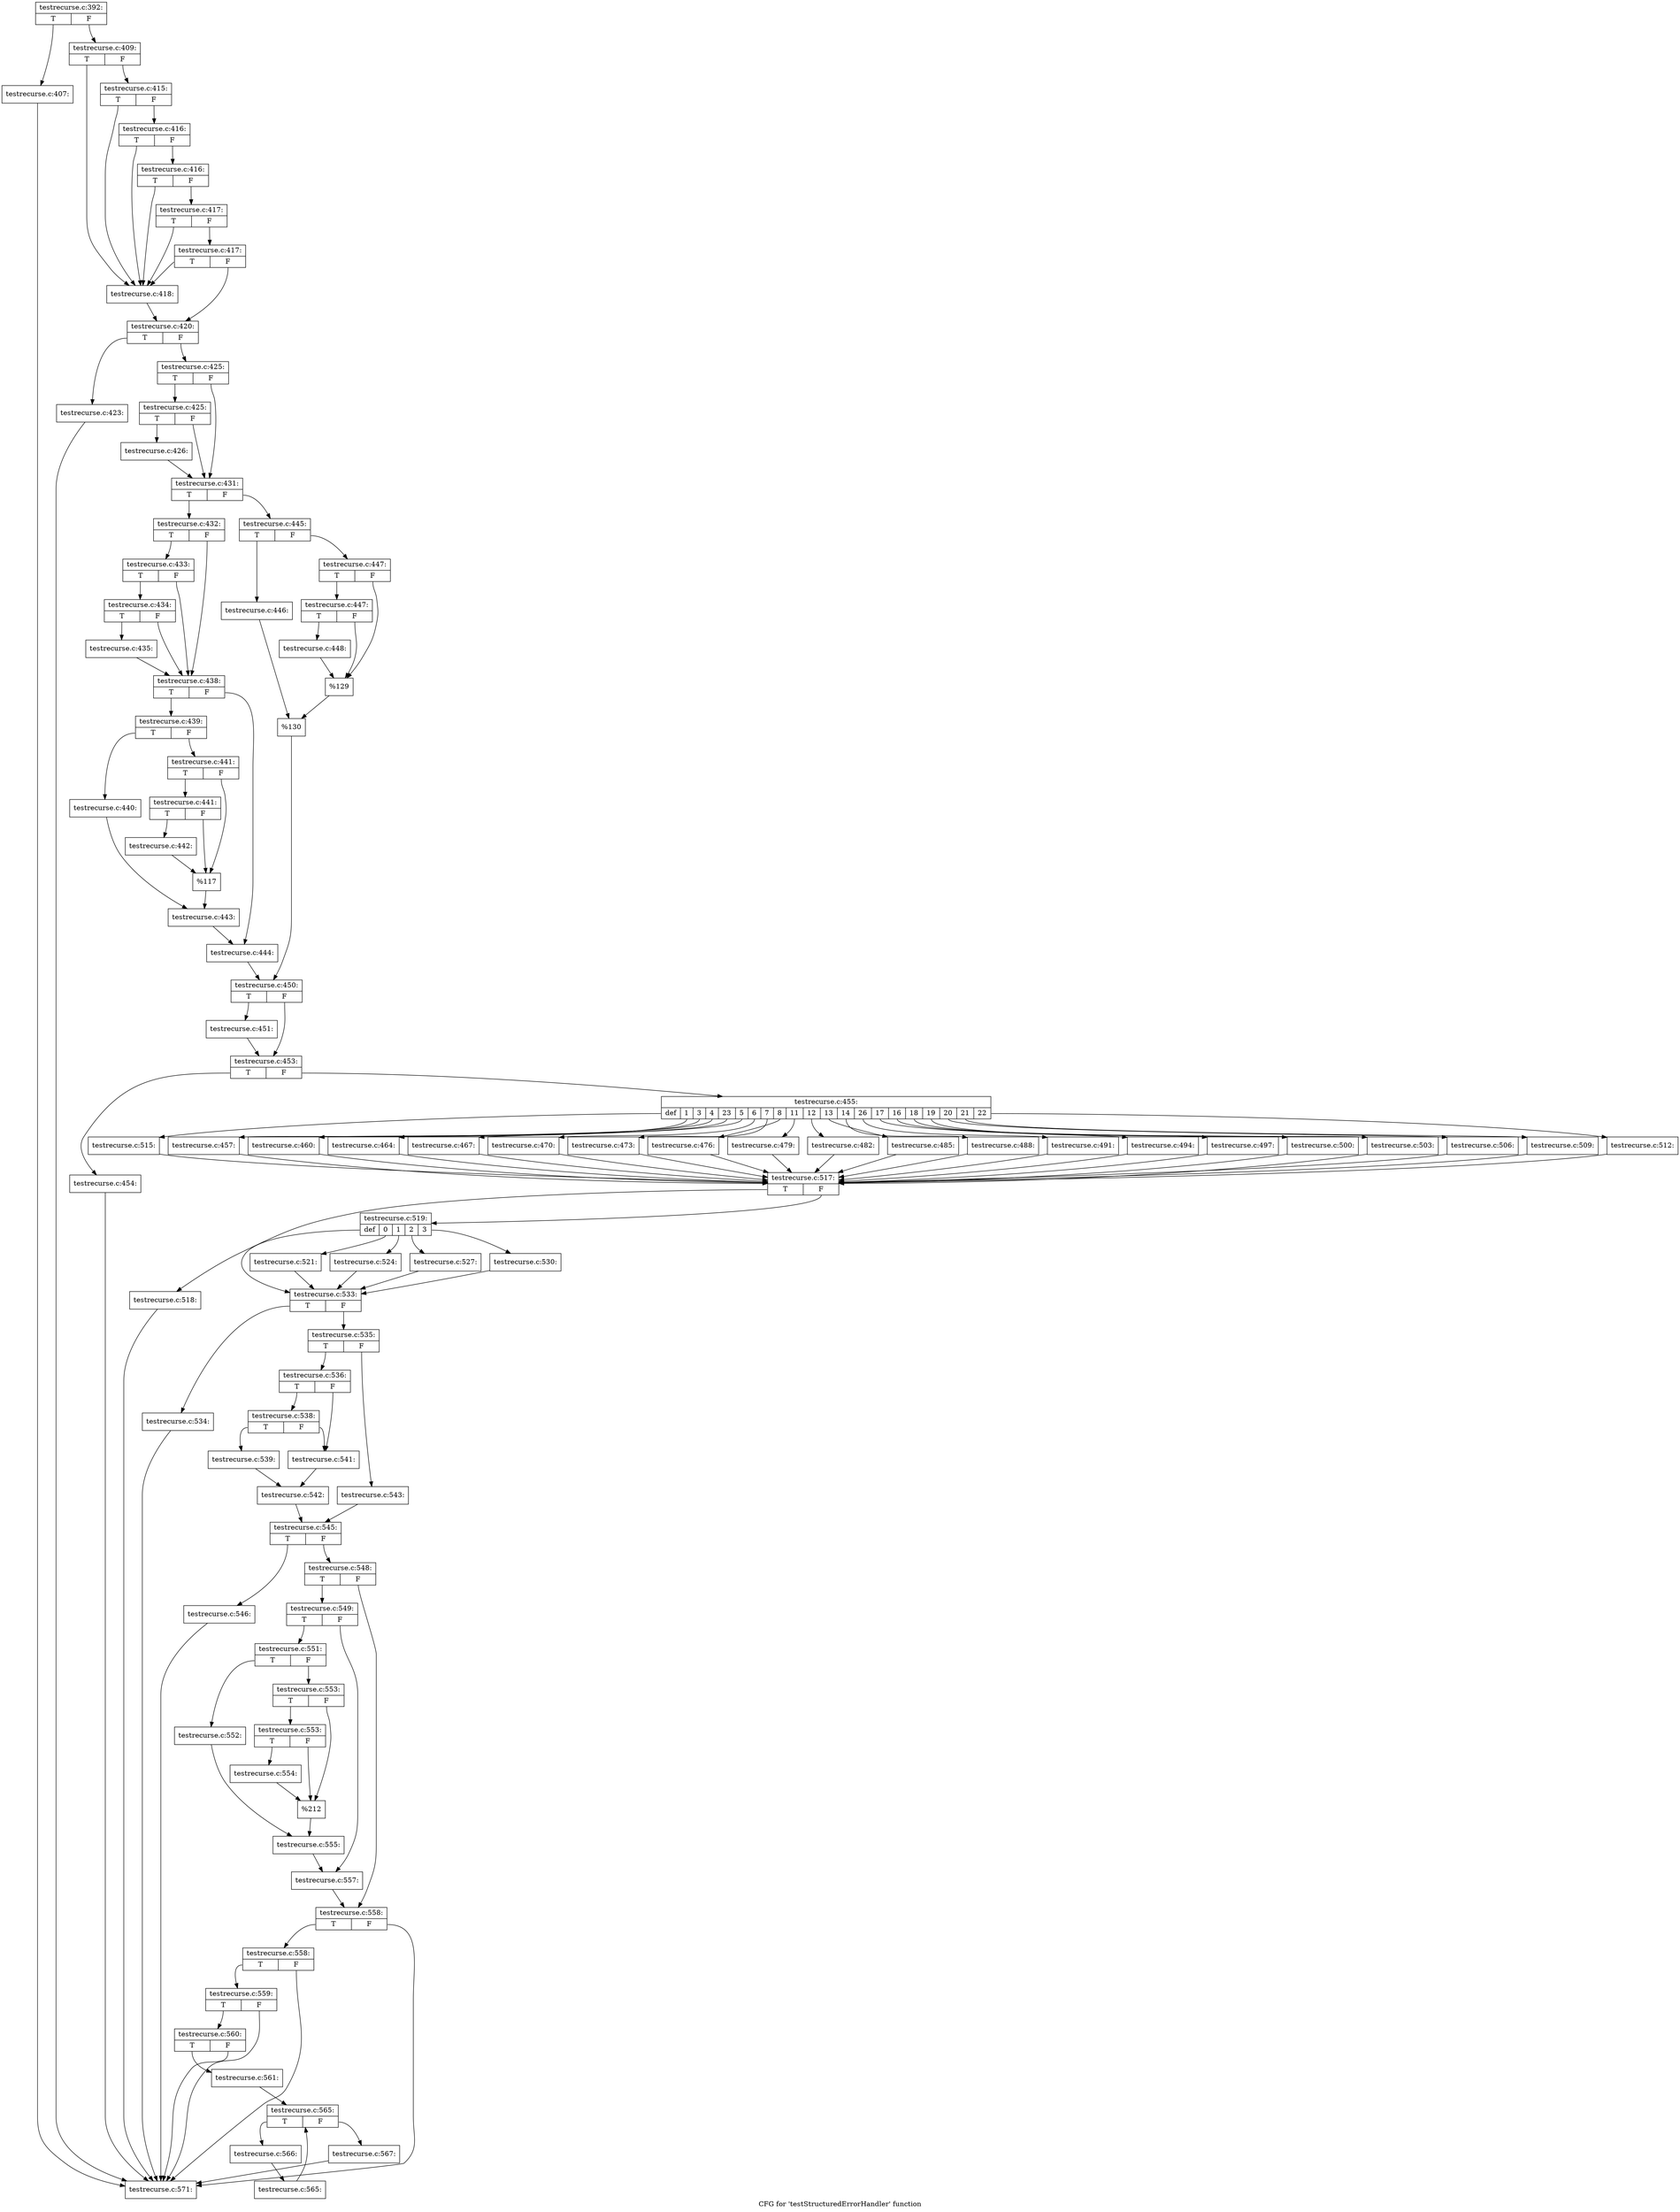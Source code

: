 digraph "CFG for 'testStructuredErrorHandler' function" {
	label="CFG for 'testStructuredErrorHandler' function";

	Node0x45e69c0 [shape=record,label="{testrecurse.c:392:|{<s0>T|<s1>F}}"];
	Node0x45e69c0:s0 -> Node0x45eed40;
	Node0x45e69c0:s1 -> Node0x45eed90;
	Node0x45eed40 [shape=record,label="{testrecurse.c:407:}"];
	Node0x45eed40 -> Node0x4621d80;
	Node0x45eed90 [shape=record,label="{testrecurse.c:409:|{<s0>T|<s1>F}}"];
	Node0x45eed90:s0 -> Node0x45f0310;
	Node0x45eed90:s1 -> Node0x45f05b0;
	Node0x45f05b0 [shape=record,label="{testrecurse.c:415:|{<s0>T|<s1>F}}"];
	Node0x45f05b0:s0 -> Node0x45f0310;
	Node0x45f05b0:s1 -> Node0x45f0530;
	Node0x45f0530 [shape=record,label="{testrecurse.c:416:|{<s0>T|<s1>F}}"];
	Node0x45f0530:s0 -> Node0x45f0310;
	Node0x45f0530:s1 -> Node0x45f04b0;
	Node0x45f04b0 [shape=record,label="{testrecurse.c:416:|{<s0>T|<s1>F}}"];
	Node0x45f04b0:s0 -> Node0x45f0310;
	Node0x45f04b0:s1 -> Node0x45f0430;
	Node0x45f0430 [shape=record,label="{testrecurse.c:417:|{<s0>T|<s1>F}}"];
	Node0x45f0430:s0 -> Node0x45f0310;
	Node0x45f0430:s1 -> Node0x45f03b0;
	Node0x45f03b0 [shape=record,label="{testrecurse.c:417:|{<s0>T|<s1>F}}"];
	Node0x45f03b0:s0 -> Node0x45f0310;
	Node0x45f03b0:s1 -> Node0x45f0360;
	Node0x45f0310 [shape=record,label="{testrecurse.c:418:}"];
	Node0x45f0310 -> Node0x45f0360;
	Node0x45f0360 [shape=record,label="{testrecurse.c:420:|{<s0>T|<s1>F}}"];
	Node0x45f0360:s0 -> Node0x45f2610;
	Node0x45f0360:s1 -> Node0x45f2660;
	Node0x45f2610 [shape=record,label="{testrecurse.c:423:}"];
	Node0x45f2610 -> Node0x4621d80;
	Node0x45f2660 [shape=record,label="{testrecurse.c:425:|{<s0>T|<s1>F}}"];
	Node0x45f2660:s0 -> Node0x46068f0;
	Node0x45f2660:s1 -> Node0x46068a0;
	Node0x46068f0 [shape=record,label="{testrecurse.c:425:|{<s0>T|<s1>F}}"];
	Node0x46068f0:s0 -> Node0x45c4dd0;
	Node0x46068f0:s1 -> Node0x46068a0;
	Node0x45c4dd0 [shape=record,label="{testrecurse.c:426:}"];
	Node0x45c4dd0 -> Node0x46068a0;
	Node0x46068a0 [shape=record,label="{testrecurse.c:431:|{<s0>T|<s1>F}}"];
	Node0x46068a0:s0 -> Node0x45e42a0;
	Node0x46068a0:s1 -> Node0x45e4340;
	Node0x45e42a0 [shape=record,label="{testrecurse.c:432:|{<s0>T|<s1>F}}"];
	Node0x45e42a0:s0 -> Node0x45e4b10;
	Node0x45e42a0:s1 -> Node0x45e4a40;
	Node0x45e4b10 [shape=record,label="{testrecurse.c:433:|{<s0>T|<s1>F}}"];
	Node0x45e4b10:s0 -> Node0x45e4a90;
	Node0x45e4b10:s1 -> Node0x45e4a40;
	Node0x45e4a90 [shape=record,label="{testrecurse.c:434:|{<s0>T|<s1>F}}"];
	Node0x45e4a90:s0 -> Node0x45e49f0;
	Node0x45e4a90:s1 -> Node0x45e4a40;
	Node0x45e49f0 [shape=record,label="{testrecurse.c:435:}"];
	Node0x45e49f0 -> Node0x45e4a40;
	Node0x45e4a40 [shape=record,label="{testrecurse.c:438:|{<s0>T|<s1>F}}"];
	Node0x45e4a40:s0 -> Node0x4608060;
	Node0x45e4a40:s1 -> Node0x46080b0;
	Node0x4608060 [shape=record,label="{testrecurse.c:439:|{<s0>T|<s1>F}}"];
	Node0x4608060:s0 -> Node0x46084e0;
	Node0x4608060:s1 -> Node0x4608580;
	Node0x46084e0 [shape=record,label="{testrecurse.c:440:}"];
	Node0x46084e0 -> Node0x4608530;
	Node0x4608580 [shape=record,label="{testrecurse.c:441:|{<s0>T|<s1>F}}"];
	Node0x4608580:s0 -> Node0x4612610;
	Node0x4608580:s1 -> Node0x4612080;
	Node0x4612610 [shape=record,label="{testrecurse.c:441:|{<s0>T|<s1>F}}"];
	Node0x4612610:s0 -> Node0x4611d50;
	Node0x4612610:s1 -> Node0x4612080;
	Node0x4611d50 [shape=record,label="{testrecurse.c:442:}"];
	Node0x4611d50 -> Node0x4612080;
	Node0x4612080 [shape=record,label="{%117}"];
	Node0x4612080 -> Node0x4608530;
	Node0x4608530 [shape=record,label="{testrecurse.c:443:}"];
	Node0x4608530 -> Node0x46080b0;
	Node0x46080b0 [shape=record,label="{testrecurse.c:444:}"];
	Node0x46080b0 -> Node0x45e42f0;
	Node0x45e4340 [shape=record,label="{testrecurse.c:445:|{<s0>T|<s1>F}}"];
	Node0x45e4340:s0 -> Node0x4598930;
	Node0x45e4340:s1 -> Node0x45989d0;
	Node0x4598930 [shape=record,label="{testrecurse.c:446:}"];
	Node0x4598930 -> Node0x4598980;
	Node0x45989d0 [shape=record,label="{testrecurse.c:447:|{<s0>T|<s1>F}}"];
	Node0x45989d0:s0 -> Node0x4613a20;
	Node0x45989d0:s1 -> Node0x46139d0;
	Node0x4613a20 [shape=record,label="{testrecurse.c:447:|{<s0>T|<s1>F}}"];
	Node0x4613a20:s0 -> Node0x4613980;
	Node0x4613a20:s1 -> Node0x46139d0;
	Node0x4613980 [shape=record,label="{testrecurse.c:448:}"];
	Node0x4613980 -> Node0x46139d0;
	Node0x46139d0 [shape=record,label="{%129}"];
	Node0x46139d0 -> Node0x4598980;
	Node0x4598980 [shape=record,label="{%130}"];
	Node0x4598980 -> Node0x45e42f0;
	Node0x45e42f0 [shape=record,label="{testrecurse.c:450:|{<s0>T|<s1>F}}"];
	Node0x45e42f0:s0 -> Node0x4614360;
	Node0x45e42f0:s1 -> Node0x46143b0;
	Node0x4614360 [shape=record,label="{testrecurse.c:451:}"];
	Node0x4614360 -> Node0x46143b0;
	Node0x46143b0 [shape=record,label="{testrecurse.c:453:|{<s0>T|<s1>F}}"];
	Node0x46143b0:s0 -> Node0x4614f80;
	Node0x46143b0:s1 -> Node0x4614fd0;
	Node0x4614f80 [shape=record,label="{testrecurse.c:454:}"];
	Node0x4614f80 -> Node0x4621d80;
	Node0x4614fd0 [shape=record,label="{testrecurse.c:455:|{<s0>def|<s1>1|<s2>3|<s3>4|<s4>23|<s5>5|<s6>6|<s7>7|<s8>8|<s9>11|<s10>12|<s11>13|<s12>14|<s13>26|<s14>17|<s15>16|<s16>18|<s17>19|<s18>20|<s19>21|<s20>22}}"];
	Node0x4614fd0:s0 -> Node0x46153f0;
	Node0x4614fd0:s1 -> Node0x4615730;
	Node0x4614fd0:s2 -> Node0x4615b10;
	Node0x4614fd0:s3 -> Node0x4615ef0;
	Node0x4614fd0:s4 -> Node0x4615ef0;
	Node0x4614fd0:s5 -> Node0x46162d0;
	Node0x4614fd0:s6 -> Node0x46166f0;
	Node0x4614fd0:s7 -> Node0x4616bb0;
	Node0x4614fd0:s8 -> Node0x4616f90;
	Node0x4614fd0:s9 -> Node0x4617340;
	Node0x4614fd0:s10 -> Node0x4617720;
	Node0x4614fd0:s11 -> Node0x4617b10;
	Node0x4614fd0:s12 -> Node0x46181e0;
	Node0x4614fd0:s13 -> Node0x4618600;
	Node0x4614fd0:s14 -> Node0x4618a20;
	Node0x4614fd0:s15 -> Node0x4618e40;
	Node0x4614fd0:s16 -> Node0x4619260;
	Node0x4614fd0:s17 -> Node0x4619680;
	Node0x4614fd0:s18 -> Node0x4619aa0;
	Node0x4614fd0:s19 -> Node0x4619ec0;
	Node0x4614fd0:s20 -> Node0x461a460;
	Node0x4615730 [shape=record,label="{testrecurse.c:457:}"];
	Node0x4615730 -> Node0x4615310;
	Node0x4615b10 [shape=record,label="{testrecurse.c:460:}"];
	Node0x4615b10 -> Node0x4615310;
	Node0x4615ef0 [shape=record,label="{testrecurse.c:464:}"];
	Node0x4615ef0 -> Node0x4615310;
	Node0x46162d0 [shape=record,label="{testrecurse.c:467:}"];
	Node0x46162d0 -> Node0x4615310;
	Node0x46166f0 [shape=record,label="{testrecurse.c:470:}"];
	Node0x46166f0 -> Node0x4615310;
	Node0x4616bb0 [shape=record,label="{testrecurse.c:473:}"];
	Node0x4616bb0 -> Node0x4615310;
	Node0x4616f90 [shape=record,label="{testrecurse.c:476:}"];
	Node0x4616f90 -> Node0x4615310;
	Node0x4617340 [shape=record,label="{testrecurse.c:479:}"];
	Node0x4617340 -> Node0x4615310;
	Node0x4617720 [shape=record,label="{testrecurse.c:482:}"];
	Node0x4617720 -> Node0x4615310;
	Node0x4617b10 [shape=record,label="{testrecurse.c:485:}"];
	Node0x4617b10 -> Node0x4615310;
	Node0x46181e0 [shape=record,label="{testrecurse.c:488:}"];
	Node0x46181e0 -> Node0x4615310;
	Node0x4618600 [shape=record,label="{testrecurse.c:491:}"];
	Node0x4618600 -> Node0x4615310;
	Node0x4618a20 [shape=record,label="{testrecurse.c:494:}"];
	Node0x4618a20 -> Node0x4615310;
	Node0x4618e40 [shape=record,label="{testrecurse.c:497:}"];
	Node0x4618e40 -> Node0x4615310;
	Node0x4619260 [shape=record,label="{testrecurse.c:500:}"];
	Node0x4619260 -> Node0x4615310;
	Node0x4619680 [shape=record,label="{testrecurse.c:503:}"];
	Node0x4619680 -> Node0x4615310;
	Node0x4619aa0 [shape=record,label="{testrecurse.c:506:}"];
	Node0x4619aa0 -> Node0x4615310;
	Node0x4619ec0 [shape=record,label="{testrecurse.c:509:}"];
	Node0x4619ec0 -> Node0x4615310;
	Node0x461a460 [shape=record,label="{testrecurse.c:512:}"];
	Node0x461a460 -> Node0x4615310;
	Node0x46153f0 [shape=record,label="{testrecurse.c:515:}"];
	Node0x46153f0 -> Node0x4615310;
	Node0x4615310 [shape=record,label="{testrecurse.c:517:|{<s0>T|<s1>F}}"];
	Node0x4615310:s0 -> Node0x461a970;
	Node0x4615310:s1 -> Node0x461a9c0;
	Node0x461a970 [shape=record,label="{testrecurse.c:518:}"];
	Node0x461a970 -> Node0x4621d80;
	Node0x461a9c0 [shape=record,label="{testrecurse.c:519:|{<s0>def|<s1>0|<s2>1|<s3>2|<s4>3}}"];
	Node0x461a9c0:s0 -> Node0x461ad00;
	Node0x461a9c0:s1 -> Node0x461b120;
	Node0x461a9c0:s2 -> Node0x461b4d0;
	Node0x461a9c0:s3 -> Node0x461b8b0;
	Node0x461a9c0:s4 -> Node0x461bc90;
	Node0x461b120 [shape=record,label="{testrecurse.c:521:}"];
	Node0x461b120 -> Node0x461ad00;
	Node0x461b4d0 [shape=record,label="{testrecurse.c:524:}"];
	Node0x461b4d0 -> Node0x461ad00;
	Node0x461b8b0 [shape=record,label="{testrecurse.c:527:}"];
	Node0x461b8b0 -> Node0x461ad00;
	Node0x461bc90 [shape=record,label="{testrecurse.c:530:}"];
	Node0x461bc90 -> Node0x461ad00;
	Node0x461ad00 [shape=record,label="{testrecurse.c:533:|{<s0>T|<s1>F}}"];
	Node0x461ad00:s0 -> Node0x461ade0;
	Node0x461ad00:s1 -> Node0x461c000;
	Node0x461ade0 [shape=record,label="{testrecurse.c:534:}"];
	Node0x461ade0 -> Node0x4621d80;
	Node0x461c000 [shape=record,label="{testrecurse.c:535:|{<s0>T|<s1>F}}"];
	Node0x461c000:s0 -> Node0x461c3b0;
	Node0x461c000:s1 -> Node0x461c450;
	Node0x461c3b0 [shape=record,label="{testrecurse.c:536:|{<s0>T|<s1>F}}"];
	Node0x461c3b0:s0 -> Node0x461d790;
	Node0x461c3b0:s1 -> Node0x461d740;
	Node0x461d790 [shape=record,label="{testrecurse.c:538:|{<s0>T|<s1>F}}"];
	Node0x461d790:s0 -> Node0x461d350;
	Node0x461d790:s1 -> Node0x461d740;
	Node0x461d350 [shape=record,label="{testrecurse.c:539:}"];
	Node0x461d350 -> Node0x461d6f0;
	Node0x461d740 [shape=record,label="{testrecurse.c:541:}"];
	Node0x461d740 -> Node0x461d6f0;
	Node0x461d6f0 [shape=record,label="{testrecurse.c:542:}"];
	Node0x461d6f0 -> Node0x461c400;
	Node0x461c450 [shape=record,label="{testrecurse.c:543:}"];
	Node0x461c450 -> Node0x461c400;
	Node0x461c400 [shape=record,label="{testrecurse.c:545:|{<s0>T|<s1>F}}"];
	Node0x461c400:s0 -> Node0x461d590;
	Node0x461c400:s1 -> Node0x461d220;
	Node0x461d590 [shape=record,label="{testrecurse.c:546:}"];
	Node0x461d590 -> Node0x4621d80;
	Node0x461d220 [shape=record,label="{testrecurse.c:548:|{<s0>T|<s1>F}}"];
	Node0x461d220:s0 -> Node0x461d2d0;
	Node0x461d220:s1 -> Node0x45b4850;
	Node0x461d2d0 [shape=record,label="{testrecurse.c:549:|{<s0>T|<s1>F}}"];
	Node0x461d2d0:s0 -> Node0x46201b0;
	Node0x461d2d0:s1 -> Node0x4620200;
	Node0x46201b0 [shape=record,label="{testrecurse.c:551:|{<s0>T|<s1>F}}"];
	Node0x46201b0:s0 -> Node0x4620490;
	Node0x46201b0:s1 -> Node0x4620530;
	Node0x4620490 [shape=record,label="{testrecurse.c:552:}"];
	Node0x4620490 -> Node0x46204e0;
	Node0x4620530 [shape=record,label="{testrecurse.c:553:|{<s0>T|<s1>F}}"];
	Node0x4620530:s0 -> Node0x4620e40;
	Node0x4620530:s1 -> Node0x4620df0;
	Node0x4620e40 [shape=record,label="{testrecurse.c:553:|{<s0>T|<s1>F}}"];
	Node0x4620e40:s0 -> Node0x4620da0;
	Node0x4620e40:s1 -> Node0x4620df0;
	Node0x4620da0 [shape=record,label="{testrecurse.c:554:}"];
	Node0x4620da0 -> Node0x4620df0;
	Node0x4620df0 [shape=record,label="{%212}"];
	Node0x4620df0 -> Node0x46204e0;
	Node0x46204e0 [shape=record,label="{testrecurse.c:555:}"];
	Node0x46204e0 -> Node0x4620200;
	Node0x4620200 [shape=record,label="{testrecurse.c:557:}"];
	Node0x4620200 -> Node0x45b4850;
	Node0x45b4850 [shape=record,label="{testrecurse.c:558:|{<s0>T|<s1>F}}"];
	Node0x45b4850:s0 -> Node0x4621ed0;
	Node0x45b4850:s1 -> Node0x4621d80;
	Node0x4621ed0 [shape=record,label="{testrecurse.c:558:|{<s0>T|<s1>F}}"];
	Node0x4621ed0:s0 -> Node0x4621e50;
	Node0x4621ed0:s1 -> Node0x4621d80;
	Node0x4621e50 [shape=record,label="{testrecurse.c:559:|{<s0>T|<s1>F}}"];
	Node0x4621e50:s0 -> Node0x4621dd0;
	Node0x4621e50:s1 -> Node0x4621d80;
	Node0x4621dd0 [shape=record,label="{testrecurse.c:560:|{<s0>T|<s1>F}}"];
	Node0x4621dd0:s0 -> Node0x4621d30;
	Node0x4621dd0:s1 -> Node0x4621d80;
	Node0x4621d30 [shape=record,label="{testrecurse.c:561:}"];
	Node0x4621d30 -> Node0x460fec0;
	Node0x460fec0 [shape=record,label="{testrecurse.c:565:|{<s0>T|<s1>F}}"];
	Node0x460fec0:s0 -> Node0x4610120;
	Node0x460fec0:s1 -> Node0x460fde0;
	Node0x4610120 [shape=record,label="{testrecurse.c:566:}"];
	Node0x4610120 -> Node0x46100d0;
	Node0x46100d0 [shape=record,label="{testrecurse.c:565:}"];
	Node0x46100d0 -> Node0x460fec0;
	Node0x460fde0 [shape=record,label="{testrecurse.c:567:}"];
	Node0x460fde0 -> Node0x4621d80;
	Node0x4621d80 [shape=record,label="{testrecurse.c:571:}"];
}
